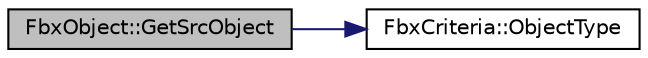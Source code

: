 digraph "FbxObject::GetSrcObject"
{
  edge [fontname="Helvetica",fontsize="10",labelfontname="Helvetica",labelfontsize="10"];
  node [fontname="Helvetica",fontsize="10",shape=record];
  rankdir="LR";
  Node253 [label="FbxObject::GetSrcObject",height=0.2,width=0.4,color="black", fillcolor="grey75", style="filled", fontcolor="black"];
  Node253 -> Node254 [color="midnightblue",fontsize="10",style="solid"];
  Node254 [label="FbxCriteria::ObjectType",height=0.2,width=0.4,color="black", fillcolor="white", style="filled",URL="$class_fbx_criteria.html#a760d66022a8febcd3fd0c5fbbb534023"];
}
